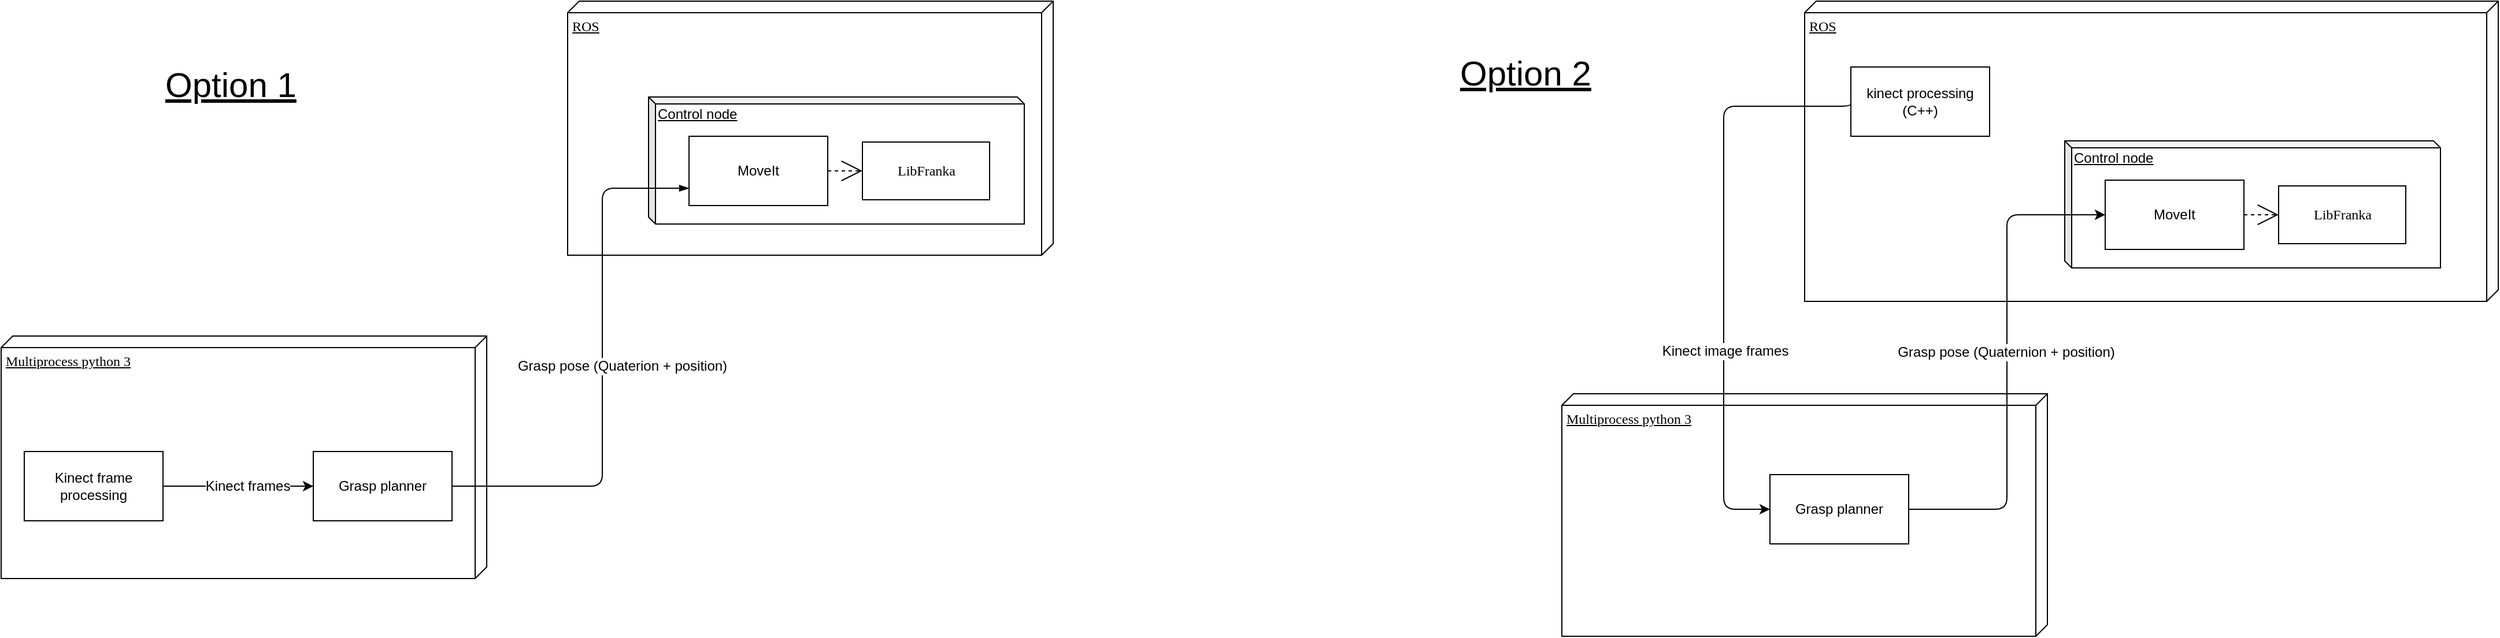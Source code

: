 <mxfile version="10.9.5" type="device"><diagram name="Page-1" id="5f0bae14-7c28-e335-631c-24af17079c00"><mxGraphModel dx="2370" dy="1390" grid="1" gridSize="10" guides="1" tooltips="1" connect="1" arrows="1" fold="1" page="1" pageScale="1" pageWidth="1100" pageHeight="850" background="#ffffff" math="0" shadow="0"><root><mxCell id="0"/><mxCell id="1" parent="0"/><mxCell id="39150e848f15840c-2" value="ROS" style="verticalAlign=top;align=left;spacingTop=8;spacingLeft=2;spacingRight=12;shape=cube;size=10;direction=south;fontStyle=4;html=1;rounded=0;shadow=0;comic=0;labelBackgroundColor=none;strokeColor=#000000;strokeWidth=1;fillColor=#ffffff;fontFamily=Verdana;fontSize=12;fontColor=#000000;" parent="1" vertex="1"><mxGeometry x="500" y="140" width="420" height="220" as="geometry"/></mxCell><mxCell id="39150e848f15840c-3" value="Multiprocess python 3" style="verticalAlign=top;align=left;spacingTop=8;spacingLeft=2;spacingRight=12;shape=cube;size=10;direction=south;fontStyle=4;html=1;rounded=0;shadow=0;comic=0;labelBackgroundColor=none;strokeColor=#000000;strokeWidth=1;fillColor=#ffffff;fontFamily=Verdana;fontSize=12;fontColor=#000000;" parent="1" vertex="1"><mxGeometry x="10" y="430" width="420" height="210" as="geometry"/></mxCell><mxCell id="39150e848f15840c-16" style="edgeStyle=orthogonalEdgeStyle;rounded=0;html=1;dashed=1;labelBackgroundColor=none;startArrow=none;startFill=0;startSize=8;endArrow=open;endFill=0;endSize=16;fontFamily=Verdana;fontSize=12;" parent="1" source="E1T-3dzwWregaRVTdRfr-3" edge="1"><mxGeometry relative="1" as="geometry"><mxPoint x="650" y="244.714" as="sourcePoint"/><mxPoint x="690" y="260" as="targetPoint"/></mxGeometry></mxCell><mxCell id="E1T-3dzwWregaRVTdRfr-1" value="Grasp planner" style="rounded=0;whiteSpace=wrap;html=1;" vertex="1" parent="1"><mxGeometry x="280" y="530" width="120" height="60" as="geometry"/></mxCell><mxCell id="E1T-3dzwWregaRVTdRfr-2" value="Kinect frame processing" style="rounded=0;whiteSpace=wrap;html=1;" vertex="1" parent="1"><mxGeometry x="30" y="530" width="120" height="60" as="geometry"/></mxCell><mxCell id="E1T-3dzwWregaRVTdRfr-6" value="ROS" style="verticalAlign=top;align=left;spacingTop=8;spacingLeft=2;spacingRight=12;shape=cube;size=10;direction=south;fontStyle=4;html=1;rounded=0;shadow=0;comic=0;labelBackgroundColor=none;strokeColor=#000000;strokeWidth=1;fillColor=#ffffff;fontFamily=Verdana;fontSize=12;fontColor=#000000;" vertex="1" parent="1"><mxGeometry x="1570" y="140" width="600" height="260" as="geometry"/></mxCell><mxCell id="E1T-3dzwWregaRVTdRfr-7" value="Multiprocess python 3" style="verticalAlign=top;align=left;spacingTop=8;spacingLeft=2;spacingRight=12;shape=cube;size=10;direction=south;fontStyle=4;html=1;rounded=0;shadow=0;comic=0;labelBackgroundColor=none;strokeColor=#000000;strokeWidth=1;fillColor=#ffffff;fontFamily=Verdana;fontSize=12;fontColor=#000000;" vertex="1" parent="1"><mxGeometry x="1360" y="480" width="420" height="210" as="geometry"/></mxCell><mxCell id="E1T-3dzwWregaRVTdRfr-10" value="Grasp planner" style="rounded=0;whiteSpace=wrap;html=1;" vertex="1" parent="1"><mxGeometry x="1540" y="550" width="120" height="60" as="geometry"/></mxCell><mxCell id="E1T-3dzwWregaRVTdRfr-16" value="kinect processing (C++)" style="rounded=0;whiteSpace=wrap;html=1;labelBackgroundColor=none;" vertex="1" parent="1"><mxGeometry x="1610" y="197" width="120" height="60" as="geometry"/></mxCell><mxCell id="E1T-3dzwWregaRVTdRfr-17" value="" style="endArrow=classic;html=1;exitX=0;exitY=0.5;exitDx=0;exitDy=0;edgeStyle=orthogonalEdgeStyle;entryX=0;entryY=0.5;entryDx=0;entryDy=0;" edge="1" parent="1" source="E1T-3dzwWregaRVTdRfr-16" target="E1T-3dzwWregaRVTdRfr-10"><mxGeometry width="50" height="50" relative="1" as="geometry"><mxPoint x="40" y="760" as="sourcePoint"/><mxPoint x="90" y="710" as="targetPoint"/><Array as="points"><mxPoint x="1500" y="231"/><mxPoint x="1500" y="580"/></Array></mxGeometry></mxCell><mxCell id="E1T-3dzwWregaRVTdRfr-26" value="Kinect image frames" style="text;html=1;resizable=0;points=[];align=center;verticalAlign=middle;labelBackgroundColor=#ffffff;" vertex="1" connectable="0" parent="E1T-3dzwWregaRVTdRfr-17"><mxGeometry x="0.222" y="2" relative="1" as="geometry"><mxPoint x="-1.5" y="18" as="offset"/></mxGeometry></mxCell><mxCell id="E1T-3dzwWregaRVTdRfr-21" value="&lt;u&gt;Control node&lt;br&gt;&lt;br&gt;&lt;br&gt;&lt;br&gt;&lt;br&gt;&lt;br&gt;&lt;br&gt;&lt;/u&gt;" style="shape=cube;whiteSpace=wrap;html=1;boundedLbl=1;backgroundOutline=1;darkOpacity=0.05;darkOpacity2=0.1;labelBackgroundColor=none;size=6;align=left;" vertex="1" parent="1"><mxGeometry x="1795" y="261" width="325" height="110" as="geometry"/></mxCell><mxCell id="E1T-3dzwWregaRVTdRfr-12" value="MoveIt&lt;br&gt;" style="rounded=0;whiteSpace=wrap;html=1;" vertex="1" parent="1"><mxGeometry x="1830" y="295" width="120" height="60" as="geometry"/></mxCell><mxCell id="E1T-3dzwWregaRVTdRfr-8" value="LibFranka" style="html=1;rounded=0;shadow=0;comic=0;labelBackgroundColor=none;strokeColor=#000000;strokeWidth=1;fillColor=#ffffff;fontFamily=Verdana;fontSize=12;fontColor=#000000;align=center;" vertex="1" parent="1"><mxGeometry x="1980" y="300" width="110" height="50" as="geometry"/></mxCell><mxCell id="E1T-3dzwWregaRVTdRfr-9" style="edgeStyle=orthogonalEdgeStyle;rounded=0;html=1;dashed=1;labelBackgroundColor=none;startArrow=none;startFill=0;startSize=8;endArrow=open;endFill=0;endSize=16;fontFamily=Verdana;fontSize=12;" edge="1" parent="1" source="E1T-3dzwWregaRVTdRfr-12" target="E1T-3dzwWregaRVTdRfr-8"><mxGeometry relative="1" as="geometry"><mxPoint x="1950" y="224.714" as="sourcePoint"/></mxGeometry></mxCell><mxCell id="E1T-3dzwWregaRVTdRfr-15" value="" style="endArrow=classic;html=1;edgeStyle=orthogonalEdgeStyle;entryX=0;entryY=0.5;entryDx=0;entryDy=0;" edge="1" parent="1" source="E1T-3dzwWregaRVTdRfr-10" target="E1T-3dzwWregaRVTdRfr-12"><mxGeometry width="50" height="50" relative="1" as="geometry"><mxPoint x="1820" y="488" as="sourcePoint"/><mxPoint x="1870" y="438" as="targetPoint"/></mxGeometry></mxCell><mxCell id="E1T-3dzwWregaRVTdRfr-27" value="Grasp pose (Quaternion + position)" style="text;html=1;resizable=0;points=[];align=center;verticalAlign=middle;labelBackgroundColor=#ffffff;" vertex="1" connectable="0" parent="E1T-3dzwWregaRVTdRfr-15"><mxGeometry x="0.042" y="1" relative="1" as="geometry"><mxPoint as="offset"/></mxGeometry></mxCell><mxCell id="E1T-3dzwWregaRVTdRfr-22" value="&lt;u&gt;Control node&lt;br&gt;&lt;br&gt;&lt;br&gt;&lt;br&gt;&lt;br&gt;&lt;br&gt;&lt;br&gt;&lt;/u&gt;" style="shape=cube;whiteSpace=wrap;html=1;boundedLbl=1;backgroundOutline=1;darkOpacity=0.05;darkOpacity2=0.1;labelBackgroundColor=none;size=6;align=left;" vertex="1" parent="1"><mxGeometry x="570" y="223" width="325" height="110" as="geometry"/></mxCell><mxCell id="E1T-3dzwWregaRVTdRfr-23" value="MoveIt&lt;br&gt;" style="rounded=0;whiteSpace=wrap;html=1;" vertex="1" parent="1"><mxGeometry x="605" y="257" width="120" height="60" as="geometry"/></mxCell><mxCell id="E1T-3dzwWregaRVTdRfr-24" value="LibFranka" style="html=1;rounded=0;shadow=0;comic=0;labelBackgroundColor=none;strokeColor=#000000;strokeWidth=1;fillColor=#ffffff;fontFamily=Verdana;fontSize=12;fontColor=#000000;align=center;" vertex="1" parent="1"><mxGeometry x="755" y="262" width="110" height="50" as="geometry"/></mxCell><mxCell id="E1T-3dzwWregaRVTdRfr-25" style="edgeStyle=orthogonalEdgeStyle;rounded=0;html=1;dashed=1;labelBackgroundColor=none;startArrow=none;startFill=0;startSize=8;endArrow=open;endFill=0;endSize=16;fontFamily=Verdana;fontSize=12;" edge="1" parent="1" source="E1T-3dzwWregaRVTdRfr-23" target="E1T-3dzwWregaRVTdRfr-24"><mxGeometry relative="1" as="geometry"><mxPoint x="1255" y="193.714" as="sourcePoint"/></mxGeometry></mxCell><mxCell id="E1T-3dzwWregaRVTdRfr-4" value="" style="endArrow=blockThin;html=1;endFill=1;entryX=0;entryY=0.75;entryDx=0;entryDy=0;edgeStyle=orthogonalEdgeStyle;" edge="1" parent="1" source="E1T-3dzwWregaRVTdRfr-1" target="E1T-3dzwWregaRVTdRfr-23"><mxGeometry width="50" height="50" relative="1" as="geometry"><mxPoint x="460" y="535" as="sourcePoint"/><mxPoint x="550" y="535" as="targetPoint"/><Array as="points"><mxPoint x="530" y="560"/><mxPoint x="530" y="302"/></Array></mxGeometry></mxCell><mxCell id="E1T-3dzwWregaRVTdRfr-31" value="Grasp pose (Quaterion + position)" style="text;html=1;resizable=0;points=[];align=center;verticalAlign=middle;labelBackgroundColor=#ffffff;" vertex="1" connectable="0" parent="E1T-3dzwWregaRVTdRfr-4"><mxGeometry x="-0.148" y="1" relative="1" as="geometry"><mxPoint x="17.5" y="-37" as="offset"/></mxGeometry></mxCell><mxCell id="E1T-3dzwWregaRVTdRfr-32" value="" style="endArrow=classic;html=1;" edge="1" parent="1" source="E1T-3dzwWregaRVTdRfr-2" target="E1T-3dzwWregaRVTdRfr-1"><mxGeometry width="50" height="50" relative="1" as="geometry"><mxPoint x="160" y="570" as="sourcePoint"/><mxPoint x="250" y="550" as="targetPoint"/></mxGeometry></mxCell><mxCell id="E1T-3dzwWregaRVTdRfr-33" value="Kinect frames" style="text;html=1;resizable=0;points=[];align=center;verticalAlign=middle;labelBackgroundColor=#ffffff;" vertex="1" connectable="0" parent="E1T-3dzwWregaRVTdRfr-32"><mxGeometry x="0.125" relative="1" as="geometry"><mxPoint as="offset"/></mxGeometry></mxCell><mxCell id="E1T-3dzwWregaRVTdRfr-35" value="Option 2" style="text;html=1;resizable=0;points=[];autosize=1;align=left;verticalAlign=top;spacingTop=-4;fontSize=30;fontStyle=4" vertex="1" parent="1"><mxGeometry x="1270" y="182" width="100" height="30" as="geometry"/></mxCell><mxCell id="E1T-3dzwWregaRVTdRfr-37" value="Option 1" style="text;html=1;resizable=0;points=[];autosize=1;align=left;verticalAlign=top;spacingTop=-4;fontSize=30;fontStyle=4" vertex="1" parent="1"><mxGeometry x="150" y="192" width="100" height="30" as="geometry"/></mxCell></root></mxGraphModel></diagram></mxfile>